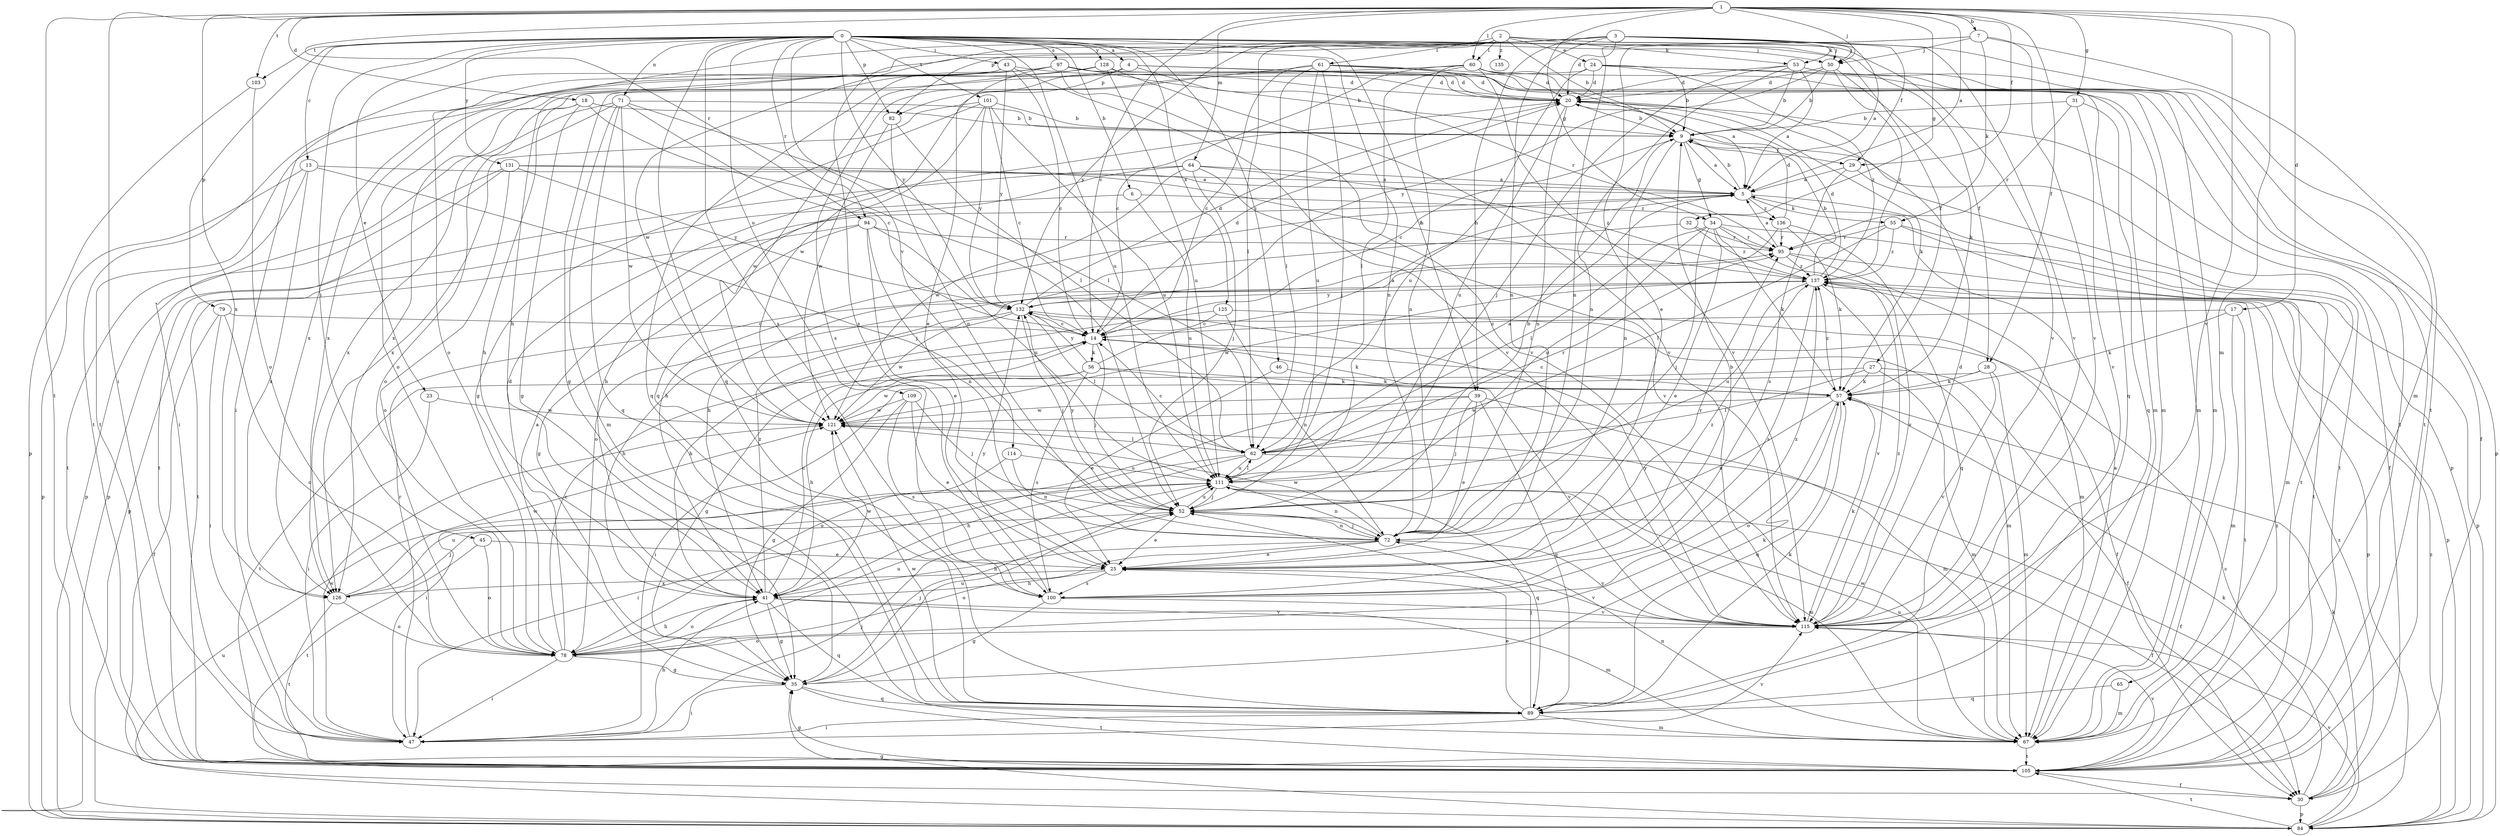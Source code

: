 strict digraph  {
0;
1;
2;
3;
4;
5;
6;
7;
9;
13;
14;
17;
18;
20;
23;
24;
25;
27;
28;
29;
30;
31;
32;
34;
35;
39;
41;
43;
45;
46;
47;
50;
52;
53;
55;
56;
57;
60;
61;
62;
64;
65;
67;
71;
72;
78;
79;
82;
84;
89;
94;
95;
97;
100;
101;
103;
105;
109;
111;
114;
115;
121;
125;
126;
128;
131;
132;
135;
136;
137;
0 -> 4  [label=a];
0 -> 6  [label=b];
0 -> 13  [label=c];
0 -> 23  [label=e];
0 -> 27  [label=f];
0 -> 28  [label=f];
0 -> 39  [label=h];
0 -> 43  [label=i];
0 -> 45  [label=i];
0 -> 46  [label=i];
0 -> 50  [label=j];
0 -> 71  [label=n];
0 -> 72  [label=n];
0 -> 79  [label=p];
0 -> 82  [label=p];
0 -> 89  [label=q];
0 -> 94  [label=r];
0 -> 97  [label=s];
0 -> 100  [label=s];
0 -> 101  [label=t];
0 -> 103  [label=t];
0 -> 109  [label=u];
0 -> 111  [label=u];
0 -> 114  [label=v];
0 -> 125  [label=x];
0 -> 128  [label=y];
0 -> 131  [label=y];
0 -> 132  [label=y];
1 -> 5  [label=a];
1 -> 7  [label=b];
1 -> 14  [label=c];
1 -> 17  [label=d];
1 -> 18  [label=d];
1 -> 28  [label=f];
1 -> 29  [label=f];
1 -> 31  [label=g];
1 -> 32  [label=g];
1 -> 34  [label=g];
1 -> 47  [label=i];
1 -> 50  [label=j];
1 -> 60  [label=l];
1 -> 64  [label=m];
1 -> 65  [label=m];
1 -> 94  [label=r];
1 -> 103  [label=t];
1 -> 105  [label=t];
1 -> 115  [label=v];
1 -> 126  [label=x];
2 -> 9  [label=b];
2 -> 24  [label=e];
2 -> 50  [label=j];
2 -> 53  [label=k];
2 -> 60  [label=l];
2 -> 61  [label=l];
2 -> 62  [label=l];
2 -> 100  [label=s];
2 -> 115  [label=v];
2 -> 132  [label=y];
2 -> 135  [label=z];
3 -> 5  [label=a];
3 -> 20  [label=d];
3 -> 29  [label=f];
3 -> 39  [label=h];
3 -> 41  [label=h];
3 -> 50  [label=j];
3 -> 53  [label=k];
3 -> 67  [label=m];
3 -> 72  [label=n];
3 -> 78  [label=o];
3 -> 82  [label=p];
3 -> 115  [label=v];
3 -> 121  [label=w];
4 -> 20  [label=d];
4 -> 67  [label=m];
4 -> 78  [label=o];
4 -> 82  [label=p];
4 -> 95  [label=r];
4 -> 100  [label=s];
5 -> 9  [label=b];
5 -> 41  [label=h];
5 -> 55  [label=k];
5 -> 105  [label=t];
5 -> 136  [label=z];
6 -> 84  [label=p];
6 -> 111  [label=u];
6 -> 136  [label=z];
7 -> 25  [label=e];
7 -> 50  [label=j];
7 -> 55  [label=k];
7 -> 72  [label=n];
7 -> 105  [label=t];
7 -> 115  [label=v];
9 -> 5  [label=a];
9 -> 14  [label=c];
9 -> 29  [label=f];
9 -> 30  [label=f];
9 -> 34  [label=g];
9 -> 72  [label=n];
13 -> 5  [label=a];
13 -> 52  [label=j];
13 -> 84  [label=p];
13 -> 105  [label=t];
13 -> 126  [label=x];
14 -> 20  [label=d];
14 -> 35  [label=g];
14 -> 52  [label=j];
14 -> 56  [label=k];
14 -> 57  [label=k];
17 -> 14  [label=c];
17 -> 57  [label=k];
17 -> 67  [label=m];
17 -> 105  [label=t];
18 -> 9  [label=b];
18 -> 35  [label=g];
18 -> 41  [label=h];
18 -> 52  [label=j];
18 -> 126  [label=x];
20 -> 9  [label=b];
20 -> 57  [label=k];
20 -> 72  [label=n];
20 -> 84  [label=p];
20 -> 111  [label=u];
23 -> 47  [label=i];
23 -> 121  [label=w];
24 -> 9  [label=b];
24 -> 20  [label=d];
24 -> 30  [label=f];
24 -> 67  [label=m];
24 -> 111  [label=u];
24 -> 126  [label=x];
24 -> 137  [label=z];
25 -> 41  [label=h];
25 -> 95  [label=r];
25 -> 100  [label=s];
25 -> 115  [label=v];
25 -> 126  [label=x];
25 -> 137  [label=z];
27 -> 30  [label=f];
27 -> 57  [label=k];
27 -> 62  [label=l];
27 -> 67  [label=m];
27 -> 105  [label=t];
28 -> 47  [label=i];
28 -> 57  [label=k];
28 -> 67  [label=m];
28 -> 115  [label=v];
29 -> 5  [label=a];
29 -> 100  [label=s];
29 -> 105  [label=t];
30 -> 14  [label=c];
30 -> 57  [label=k];
30 -> 84  [label=p];
30 -> 137  [label=z];
31 -> 9  [label=b];
31 -> 89  [label=q];
31 -> 95  [label=r];
31 -> 115  [label=v];
32 -> 41  [label=h];
32 -> 95  [label=r];
32 -> 137  [label=z];
34 -> 25  [label=e];
34 -> 52  [label=j];
34 -> 57  [label=k];
34 -> 62  [label=l];
34 -> 84  [label=p];
34 -> 95  [label=r];
34 -> 111  [label=u];
34 -> 115  [label=v];
35 -> 47  [label=i];
35 -> 52  [label=j];
35 -> 57  [label=k];
35 -> 89  [label=q];
35 -> 105  [label=t];
35 -> 111  [label=u];
39 -> 25  [label=e];
39 -> 52  [label=j];
39 -> 67  [label=m];
39 -> 78  [label=o];
39 -> 89  [label=q];
39 -> 121  [label=w];
41 -> 14  [label=c];
41 -> 35  [label=g];
41 -> 67  [label=m];
41 -> 78  [label=o];
41 -> 89  [label=q];
41 -> 115  [label=v];
41 -> 121  [label=w];
41 -> 137  [label=z];
43 -> 14  [label=c];
43 -> 20  [label=d];
43 -> 47  [label=i];
43 -> 115  [label=v];
43 -> 126  [label=x];
43 -> 132  [label=y];
45 -> 25  [label=e];
45 -> 78  [label=o];
45 -> 105  [label=t];
46 -> 25  [label=e];
46 -> 57  [label=k];
47 -> 41  [label=h];
47 -> 52  [label=j];
47 -> 95  [label=r];
47 -> 115  [label=v];
47 -> 121  [label=w];
50 -> 9  [label=b];
50 -> 20  [label=d];
50 -> 57  [label=k];
50 -> 132  [label=y];
50 -> 137  [label=z];
52 -> 9  [label=b];
52 -> 25  [label=e];
52 -> 30  [label=f];
52 -> 72  [label=n];
52 -> 111  [label=u];
52 -> 132  [label=y];
53 -> 5  [label=a];
53 -> 9  [label=b];
53 -> 20  [label=d];
53 -> 52  [label=j];
53 -> 72  [label=n];
53 -> 84  [label=p];
53 -> 105  [label=t];
55 -> 62  [label=l];
55 -> 67  [label=m];
55 -> 95  [label=r];
55 -> 105  [label=t];
55 -> 137  [label=z];
56 -> 5  [label=a];
56 -> 41  [label=h];
56 -> 57  [label=k];
56 -> 100  [label=s];
56 -> 115  [label=v];
56 -> 121  [label=w];
56 -> 132  [label=y];
57 -> 14  [label=c];
57 -> 72  [label=n];
57 -> 78  [label=o];
57 -> 89  [label=q];
57 -> 121  [label=w];
57 -> 137  [label=z];
60 -> 5  [label=a];
60 -> 14  [label=c];
60 -> 20  [label=d];
60 -> 35  [label=g];
60 -> 62  [label=l];
60 -> 72  [label=n];
60 -> 105  [label=t];
60 -> 115  [label=v];
61 -> 14  [label=c];
61 -> 20  [label=d];
61 -> 52  [label=j];
61 -> 62  [label=l];
61 -> 67  [label=m];
61 -> 89  [label=q];
61 -> 111  [label=u];
61 -> 121  [label=w];
62 -> 5  [label=a];
62 -> 14  [label=c];
62 -> 30  [label=f];
62 -> 41  [label=h];
62 -> 47  [label=i];
62 -> 95  [label=r];
62 -> 111  [label=u];
64 -> 5  [label=a];
64 -> 41  [label=h];
64 -> 52  [label=j];
64 -> 84  [label=p];
64 -> 115  [label=v];
64 -> 121  [label=w];
64 -> 137  [label=z];
65 -> 67  [label=m];
65 -> 89  [label=q];
67 -> 5  [label=a];
67 -> 72  [label=n];
67 -> 105  [label=t];
67 -> 111  [label=u];
67 -> 121  [label=w];
71 -> 9  [label=b];
71 -> 14  [label=c];
71 -> 47  [label=i];
71 -> 62  [label=l];
71 -> 67  [label=m];
71 -> 78  [label=o];
71 -> 89  [label=q];
71 -> 121  [label=w];
72 -> 25  [label=e];
72 -> 41  [label=h];
72 -> 52  [label=j];
72 -> 78  [label=o];
72 -> 115  [label=v];
72 -> 121  [label=w];
78 -> 5  [label=a];
78 -> 14  [label=c];
78 -> 20  [label=d];
78 -> 35  [label=g];
78 -> 41  [label=h];
78 -> 47  [label=i];
78 -> 111  [label=u];
79 -> 14  [label=c];
79 -> 30  [label=f];
79 -> 47  [label=i];
79 -> 78  [label=o];
82 -> 62  [label=l];
82 -> 72  [label=n];
82 -> 121  [label=w];
84 -> 35  [label=g];
84 -> 57  [label=k];
84 -> 105  [label=t];
84 -> 111  [label=u];
84 -> 115  [label=v];
84 -> 137  [label=z];
89 -> 25  [label=e];
89 -> 47  [label=i];
89 -> 52  [label=j];
89 -> 57  [label=k];
89 -> 67  [label=m];
89 -> 121  [label=w];
94 -> 25  [label=e];
94 -> 35  [label=g];
94 -> 72  [label=n];
94 -> 95  [label=r];
94 -> 105  [label=t];
94 -> 111  [label=u];
95 -> 5  [label=a];
95 -> 67  [label=m];
95 -> 84  [label=p];
95 -> 137  [label=z];
97 -> 9  [label=b];
97 -> 20  [label=d];
97 -> 25  [label=e];
97 -> 67  [label=m];
97 -> 89  [label=q];
97 -> 105  [label=t];
97 -> 115  [label=v];
97 -> 126  [label=x];
100 -> 9  [label=b];
100 -> 35  [label=g];
100 -> 115  [label=v];
100 -> 132  [label=y];
100 -> 137  [label=z];
101 -> 9  [label=b];
101 -> 14  [label=c];
101 -> 35  [label=g];
101 -> 111  [label=u];
101 -> 121  [label=w];
101 -> 126  [label=x];
101 -> 132  [label=y];
103 -> 78  [label=o];
103 -> 84  [label=p];
105 -> 30  [label=f];
105 -> 35  [label=g];
105 -> 115  [label=v];
105 -> 137  [label=z];
109 -> 25  [label=e];
109 -> 35  [label=g];
109 -> 52  [label=j];
109 -> 100  [label=s];
109 -> 121  [label=w];
111 -> 52  [label=j];
111 -> 62  [label=l];
111 -> 67  [label=m];
111 -> 72  [label=n];
111 -> 89  [label=q];
114 -> 47  [label=i];
114 -> 72  [label=n];
114 -> 111  [label=u];
115 -> 20  [label=d];
115 -> 57  [label=k];
115 -> 78  [label=o];
115 -> 132  [label=y];
115 -> 137  [label=z];
121 -> 62  [label=l];
125 -> 14  [label=c];
125 -> 41  [label=h];
125 -> 67  [label=m];
125 -> 72  [label=n];
126 -> 52  [label=j];
126 -> 78  [label=o];
126 -> 105  [label=t];
126 -> 111  [label=u];
126 -> 121  [label=w];
128 -> 20  [label=d];
128 -> 89  [label=q];
128 -> 105  [label=t];
128 -> 111  [label=u];
128 -> 115  [label=v];
131 -> 5  [label=a];
131 -> 78  [label=o];
131 -> 84  [label=p];
131 -> 105  [label=t];
131 -> 132  [label=y];
131 -> 137  [label=z];
132 -> 14  [label=c];
132 -> 20  [label=d];
132 -> 30  [label=f];
132 -> 41  [label=h];
132 -> 52  [label=j];
132 -> 62  [label=l];
132 -> 121  [label=w];
136 -> 20  [label=d];
136 -> 57  [label=k];
136 -> 78  [label=o];
136 -> 89  [label=q];
136 -> 95  [label=r];
137 -> 9  [label=b];
137 -> 20  [label=d];
137 -> 84  [label=p];
137 -> 100  [label=s];
137 -> 111  [label=u];
137 -> 115  [label=v];
137 -> 121  [label=w];
137 -> 132  [label=y];
}
